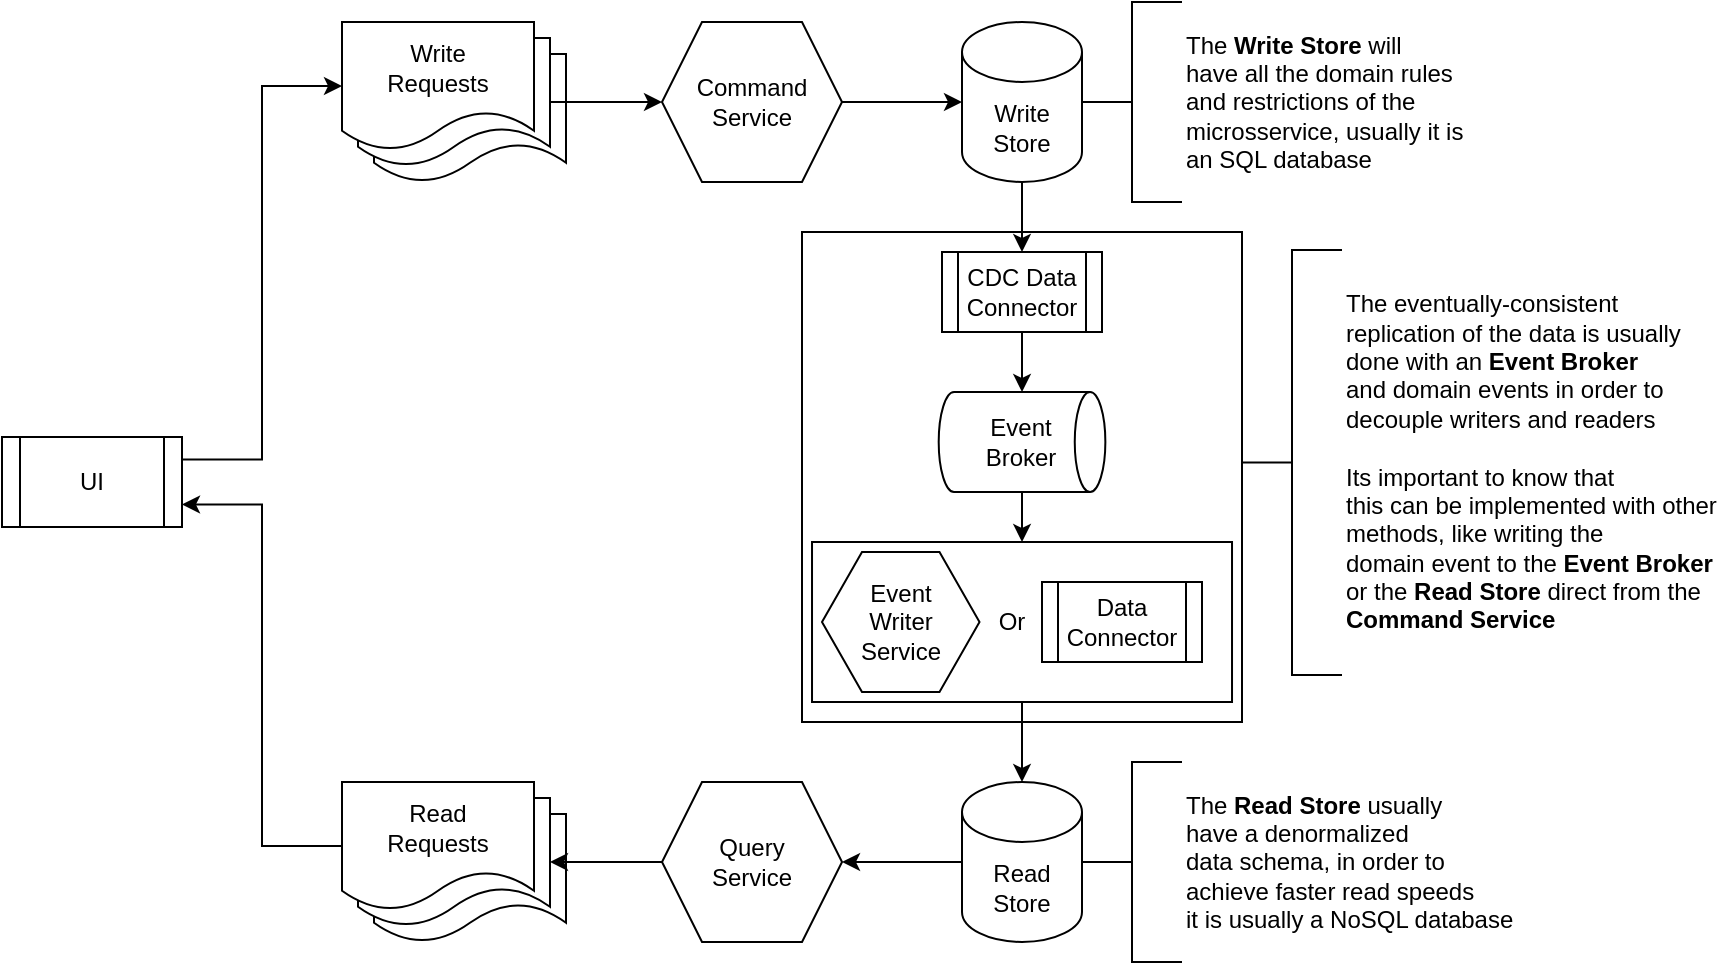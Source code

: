<mxfile version="26.0.16">
  <diagram name="Página-1" id="iXBdhMipkKWt18RTb30N">
    <mxGraphModel dx="1816" dy="592" grid="1" gridSize="10" guides="1" tooltips="1" connect="1" arrows="1" fold="1" page="1" pageScale="1" pageWidth="827" pageHeight="1169" math="0" shadow="0">
      <root>
        <mxCell id="0" />
        <mxCell id="1" parent="0" />
        <mxCell id="64oIZOmRjAoWF6rGGt8s-42" value="" style="rounded=0;whiteSpace=wrap;html=1;" vertex="1" parent="1">
          <mxGeometry x="350" y="125" width="220" height="245" as="geometry" />
        </mxCell>
        <mxCell id="64oIZOmRjAoWF6rGGt8s-6" value="Command&lt;div&gt;Service&lt;/div&gt;" style="shape=hexagon;perimeter=hexagonPerimeter2;whiteSpace=wrap;html=1;fixedSize=1;" vertex="1" parent="1">
          <mxGeometry x="280" y="20" width="90" height="80" as="geometry" />
        </mxCell>
        <mxCell id="64oIZOmRjAoWF6rGGt8s-20" style="edgeStyle=orthogonalEdgeStyle;rounded=0;orthogonalLoop=1;jettySize=auto;html=1;exitX=0.5;exitY=1;exitDx=0;exitDy=0;exitPerimeter=0;entryX=0.5;entryY=0;entryDx=0;entryDy=0;" edge="1" parent="1" source="64oIZOmRjAoWF6rGGt8s-8" target="64oIZOmRjAoWF6rGGt8s-19">
          <mxGeometry relative="1" as="geometry" />
        </mxCell>
        <mxCell id="64oIZOmRjAoWF6rGGt8s-8" value="Write&lt;div&gt;Store&lt;/div&gt;" style="shape=cylinder3;whiteSpace=wrap;html=1;boundedLbl=1;backgroundOutline=1;size=15;" vertex="1" parent="1">
          <mxGeometry x="430" y="20" width="60" height="80" as="geometry" />
        </mxCell>
        <mxCell id="64oIZOmRjAoWF6rGGt8s-9" value="The &lt;b&gt;Write Store&lt;/b&gt;&lt;span style=&quot;background-color: transparent; color: light-dark(rgb(0, 0, 0), rgb(255, 255, 255));&quot;&gt;&amp;nbsp;will&lt;/span&gt;&lt;div&gt;&lt;span style=&quot;background-color: transparent; color: light-dark(rgb(0, 0, 0), rgb(255, 255, 255));&quot;&gt;have&amp;nbsp;&lt;/span&gt;&lt;span style=&quot;background-color: transparent; color: light-dark(rgb(0, 0, 0), rgb(255, 255, 255));&quot;&gt;all the domain rules&lt;/span&gt;&lt;/div&gt;&lt;div&gt;&lt;span style=&quot;background-color: transparent; color: light-dark(rgb(0, 0, 0), rgb(255, 255, 255));&quot;&gt;and restrictions of the&lt;/span&gt;&lt;/div&gt;&lt;div&gt;&lt;span style=&quot;background-color: transparent; color: light-dark(rgb(0, 0, 0), rgb(255, 255, 255));&quot;&gt;microsservice, usually it is&lt;/span&gt;&lt;/div&gt;&lt;div&gt;&lt;span style=&quot;background-color: transparent; color: light-dark(rgb(0, 0, 0), rgb(255, 255, 255));&quot;&gt;an SQL database&lt;/span&gt;&lt;/div&gt;" style="strokeWidth=1;html=1;shape=mxgraph.flowchart.annotation_2;align=left;labelPosition=right;pointerEvents=1;" vertex="1" parent="1">
          <mxGeometry x="490" y="10" width="50" height="100" as="geometry" />
        </mxCell>
        <mxCell id="64oIZOmRjAoWF6rGGt8s-10" style="edgeStyle=orthogonalEdgeStyle;rounded=0;orthogonalLoop=1;jettySize=auto;html=1;exitX=1;exitY=0.5;exitDx=0;exitDy=0;entryX=0;entryY=0.5;entryDx=0;entryDy=0;entryPerimeter=0;" edge="1" parent="1" source="64oIZOmRjAoWF6rGGt8s-6" target="64oIZOmRjAoWF6rGGt8s-8">
          <mxGeometry relative="1" as="geometry" />
        </mxCell>
        <mxCell id="64oIZOmRjAoWF6rGGt8s-15" value="" style="group" vertex="1" connectable="0" parent="1">
          <mxGeometry x="120" y="20" width="112" height="80" as="geometry" />
        </mxCell>
        <mxCell id="64oIZOmRjAoWF6rGGt8s-4" value="" style="shape=document;whiteSpace=wrap;html=1;boundedLbl=1;" vertex="1" parent="64oIZOmRjAoWF6rGGt8s-15">
          <mxGeometry x="16" y="16" width="96" height="64" as="geometry" />
        </mxCell>
        <mxCell id="64oIZOmRjAoWF6rGGt8s-3" value="" style="shape=document;whiteSpace=wrap;html=1;boundedLbl=1;" vertex="1" parent="64oIZOmRjAoWF6rGGt8s-15">
          <mxGeometry x="8" y="8" width="96" height="64" as="geometry" />
        </mxCell>
        <mxCell id="64oIZOmRjAoWF6rGGt8s-2" value="Write&lt;div&gt;&lt;span style=&quot;background-color: transparent; color: light-dark(rgb(0, 0, 0), rgb(255, 255, 255));&quot;&gt;Requests&lt;/span&gt;&lt;/div&gt;" style="shape=document;whiteSpace=wrap;html=1;boundedLbl=1;" vertex="1" parent="64oIZOmRjAoWF6rGGt8s-15">
          <mxGeometry width="96" height="64" as="geometry" />
        </mxCell>
        <mxCell id="64oIZOmRjAoWF6rGGt8s-18" style="edgeStyle=orthogonalEdgeStyle;rounded=0;orthogonalLoop=1;jettySize=auto;html=1;exitX=1;exitY=0.5;exitDx=0;exitDy=0;entryX=0;entryY=0.5;entryDx=0;entryDy=0;" edge="1" parent="1" source="64oIZOmRjAoWF6rGGt8s-3" target="64oIZOmRjAoWF6rGGt8s-6">
          <mxGeometry relative="1" as="geometry" />
        </mxCell>
        <mxCell id="64oIZOmRjAoWF6rGGt8s-19" value="CDC Data&lt;div&gt;Connector&lt;/div&gt;" style="shape=process;whiteSpace=wrap;html=1;backgroundOutline=1;" vertex="1" parent="1">
          <mxGeometry x="420" y="135" width="80" height="40" as="geometry" />
        </mxCell>
        <mxCell id="64oIZOmRjAoWF6rGGt8s-40" style="edgeStyle=orthogonalEdgeStyle;rounded=0;orthogonalLoop=1;jettySize=auto;html=1;exitX=0.5;exitY=1;exitDx=0;exitDy=0;exitPerimeter=0;entryX=0.5;entryY=0;entryDx=0;entryDy=0;" edge="1" parent="1" source="64oIZOmRjAoWF6rGGt8s-21" target="64oIZOmRjAoWF6rGGt8s-48">
          <mxGeometry relative="1" as="geometry">
            <mxPoint x="460.01" y="285.0" as="targetPoint" />
          </mxGeometry>
        </mxCell>
        <mxCell id="64oIZOmRjAoWF6rGGt8s-21" value="Event&lt;div&gt;Broker&lt;/div&gt;" style="strokeWidth=1;html=1;shape=mxgraph.flowchart.direct_data;whiteSpace=wrap;" vertex="1" parent="1">
          <mxGeometry x="418.35" y="205" width="83.33" height="50" as="geometry" />
        </mxCell>
        <mxCell id="64oIZOmRjAoWF6rGGt8s-31" style="edgeStyle=orthogonalEdgeStyle;rounded=0;orthogonalLoop=1;jettySize=auto;html=1;exitX=0;exitY=0.5;exitDx=0;exitDy=0;exitPerimeter=0;entryX=1;entryY=0.5;entryDx=0;entryDy=0;" edge="1" parent="1" source="64oIZOmRjAoWF6rGGt8s-25" target="64oIZOmRjAoWF6rGGt8s-30">
          <mxGeometry relative="1" as="geometry" />
        </mxCell>
        <mxCell id="64oIZOmRjAoWF6rGGt8s-25" value="Read&lt;div&gt;Store&lt;/div&gt;" style="shape=cylinder3;whiteSpace=wrap;html=1;boundedLbl=1;backgroundOutline=1;size=15;" vertex="1" parent="1">
          <mxGeometry x="430" y="400" width="60" height="80" as="geometry" />
        </mxCell>
        <mxCell id="64oIZOmRjAoWF6rGGt8s-29" style="edgeStyle=orthogonalEdgeStyle;rounded=0;orthogonalLoop=1;jettySize=auto;html=1;exitX=0.5;exitY=1;exitDx=0;exitDy=0;entryX=0.5;entryY=0;entryDx=0;entryDy=0;entryPerimeter=0;" edge="1" parent="1" source="64oIZOmRjAoWF6rGGt8s-48" target="64oIZOmRjAoWF6rGGt8s-25">
          <mxGeometry relative="1" as="geometry">
            <mxPoint x="460.01" y="365.0" as="sourcePoint" />
          </mxGeometry>
        </mxCell>
        <mxCell id="64oIZOmRjAoWF6rGGt8s-30" value="Query&lt;div&gt;Service&lt;/div&gt;" style="shape=hexagon;perimeter=hexagonPerimeter2;whiteSpace=wrap;html=1;fixedSize=1;" vertex="1" parent="1">
          <mxGeometry x="280.01" y="400" width="90" height="80" as="geometry" />
        </mxCell>
        <mxCell id="64oIZOmRjAoWF6rGGt8s-32" value="" style="group" vertex="1" connectable="0" parent="1">
          <mxGeometry x="120" y="400" width="112" height="80" as="geometry" />
        </mxCell>
        <mxCell id="64oIZOmRjAoWF6rGGt8s-33" value="" style="shape=document;whiteSpace=wrap;html=1;boundedLbl=1;" vertex="1" parent="64oIZOmRjAoWF6rGGt8s-32">
          <mxGeometry x="16" y="16" width="96" height="64" as="geometry" />
        </mxCell>
        <mxCell id="64oIZOmRjAoWF6rGGt8s-34" value="" style="shape=document;whiteSpace=wrap;html=1;boundedLbl=1;" vertex="1" parent="64oIZOmRjAoWF6rGGt8s-32">
          <mxGeometry x="8" y="8" width="96" height="64" as="geometry" />
        </mxCell>
        <mxCell id="64oIZOmRjAoWF6rGGt8s-35" value="Read&lt;div&gt;&lt;span style=&quot;background-color: transparent; color: light-dark(rgb(0, 0, 0), rgb(255, 255, 255));&quot;&gt;Requests&lt;/span&gt;&lt;/div&gt;" style="shape=document;whiteSpace=wrap;html=1;boundedLbl=1;" vertex="1" parent="64oIZOmRjAoWF6rGGt8s-32">
          <mxGeometry width="96" height="64" as="geometry" />
        </mxCell>
        <mxCell id="64oIZOmRjAoWF6rGGt8s-39" style="edgeStyle=orthogonalEdgeStyle;rounded=0;orthogonalLoop=1;jettySize=auto;html=1;exitX=0.5;exitY=1;exitDx=0;exitDy=0;entryX=0.5;entryY=0;entryDx=0;entryDy=0;entryPerimeter=0;" edge="1" parent="1" source="64oIZOmRjAoWF6rGGt8s-19" target="64oIZOmRjAoWF6rGGt8s-21">
          <mxGeometry relative="1" as="geometry" />
        </mxCell>
        <mxCell id="64oIZOmRjAoWF6rGGt8s-41" value="The &lt;b&gt;Read Store&lt;/b&gt;&lt;span style=&quot;background-color: transparent; color: light-dark(rgb(0, 0, 0), rgb(255, 255, 255));&quot;&gt;&amp;nbsp;usually&lt;/span&gt;&lt;div&gt;&lt;span style=&quot;background-color: transparent; color: light-dark(rgb(0, 0, 0), rgb(255, 255, 255));&quot;&gt;have a denormalized&lt;/span&gt;&lt;/div&gt;&lt;div&gt;&lt;span style=&quot;background-color: transparent; color: light-dark(rgb(0, 0, 0), rgb(255, 255, 255));&quot;&gt;data schema, in order to&lt;/span&gt;&lt;/div&gt;&lt;div&gt;&lt;span style=&quot;background-color: transparent; color: light-dark(rgb(0, 0, 0), rgb(255, 255, 255));&quot;&gt;achieve faster read speeds&lt;/span&gt;&lt;/div&gt;&lt;div&gt;&lt;span style=&quot;background-color: transparent; color: light-dark(rgb(0, 0, 0), rgb(255, 255, 255));&quot;&gt;it is usually a NoSQL database&lt;/span&gt;&lt;/div&gt;" style="strokeWidth=1;html=1;shape=mxgraph.flowchart.annotation_2;align=left;labelPosition=right;pointerEvents=1;" vertex="1" parent="1">
          <mxGeometry x="490" y="390" width="50" height="100" as="geometry" />
        </mxCell>
        <mxCell id="64oIZOmRjAoWF6rGGt8s-43" value="The eventually-consistent&lt;div&gt;replication of the data is&amp;nbsp;&lt;span style=&quot;background-color: transparent; color: light-dark(rgb(0, 0, 0), rgb(255, 255, 255));&quot;&gt;usually&lt;/span&gt;&lt;/div&gt;&lt;div&gt;&lt;span style=&quot;background-color: transparent; color: light-dark(rgb(0, 0, 0), rgb(255, 255, 255));&quot;&gt;done with an &lt;/span&gt;&lt;b style=&quot;background-color: transparent; color: light-dark(rgb(0, 0, 0), rgb(255, 255, 255));&quot;&gt;Event Broker&lt;/b&gt;&lt;/div&gt;&lt;div&gt;&lt;span style=&quot;background-color: transparent; color: light-dark(rgb(0, 0, 0), rgb(255, 255, 255));&quot;&gt;and domain events in&amp;nbsp;&lt;/span&gt;&lt;span style=&quot;background-color: transparent; color: light-dark(rgb(0, 0, 0), rgb(255, 255, 255));&quot;&gt;order to&lt;/span&gt;&lt;/div&gt;&lt;div&gt;&lt;span style=&quot;background-color: transparent; color: light-dark(rgb(0, 0, 0), rgb(255, 255, 255));&quot;&gt;decouple&amp;nbsp;&lt;/span&gt;&lt;span style=&quot;background-color: transparent; color: light-dark(rgb(0, 0, 0), rgb(255, 255, 255));&quot;&gt;writers and&amp;nbsp;&lt;/span&gt;&lt;span style=&quot;background-color: transparent; color: light-dark(rgb(0, 0, 0), rgb(255, 255, 255));&quot;&gt;readers&lt;/span&gt;&lt;/div&gt;&lt;div&gt;&lt;span style=&quot;background-color: transparent; color: light-dark(rgb(0, 0, 0), rgb(255, 255, 255));&quot;&gt;&lt;br&gt;&lt;/span&gt;&lt;/div&gt;&lt;div&gt;&lt;span style=&quot;background-color: transparent; color: light-dark(rgb(0, 0, 0), rgb(255, 255, 255));&quot;&gt;Its important to know that&lt;/span&gt;&lt;/div&gt;&lt;div&gt;&lt;span style=&quot;background-color: transparent; color: light-dark(rgb(0, 0, 0), rgb(255, 255, 255));&quot;&gt;this can be implemented with other&lt;/span&gt;&lt;/div&gt;&lt;div&gt;&lt;span style=&quot;background-color: transparent; color: light-dark(rgb(0, 0, 0), rgb(255, 255, 255));&quot;&gt;methods, like writing the&lt;/span&gt;&lt;/div&gt;&lt;div&gt;&lt;span style=&quot;background-color: transparent; color: light-dark(rgb(0, 0, 0), rgb(255, 255, 255));&quot;&gt;domain event&amp;nbsp;&lt;/span&gt;&lt;span style=&quot;background-color: transparent; color: light-dark(rgb(0, 0, 0), rgb(255, 255, 255));&quot;&gt;to the&amp;nbsp;&lt;/span&gt;&lt;b style=&quot;background-color: transparent; color: light-dark(rgb(0, 0, 0), rgb(255, 255, 255));&quot;&gt;Event Broker&lt;/b&gt;&lt;/div&gt;&lt;div&gt;&lt;span style=&quot;background-color: transparent; color: light-dark(rgb(0, 0, 0), rgb(255, 255, 255));&quot;&gt;or the &lt;/span&gt;&lt;b style=&quot;background-color: transparent; color: light-dark(rgb(0, 0, 0), rgb(255, 255, 255));&quot;&gt;Read Store&amp;nbsp;&lt;/b&gt;&lt;span style=&quot;background-color: transparent; color: light-dark(rgb(0, 0, 0), rgb(255, 255, 255));&quot;&gt;direct&lt;/span&gt;&lt;span style=&quot;background-color: transparent; color: light-dark(rgb(0, 0, 0), rgb(255, 255, 255));&quot;&gt;&amp;nbsp;&lt;/span&gt;&lt;span style=&quot;background-color: transparent; color: light-dark(rgb(0, 0, 0), rgb(255, 255, 255));&quot;&gt;from the&lt;/span&gt;&lt;/div&gt;&lt;div&gt;&lt;b style=&quot;background-color: transparent; color: light-dark(rgb(0, 0, 0), rgb(255, 255, 255));&quot;&gt;Command Service&lt;/b&gt;&lt;/div&gt;" style="strokeWidth=1;html=1;shape=mxgraph.flowchart.annotation_2;align=left;labelPosition=right;pointerEvents=1;" vertex="1" parent="1">
          <mxGeometry x="570" y="134" width="50" height="212.5" as="geometry" />
        </mxCell>
        <mxCell id="64oIZOmRjAoWF6rGGt8s-47" style="edgeStyle=orthogonalEdgeStyle;rounded=0;orthogonalLoop=1;jettySize=auto;html=1;exitX=1;exitY=0.25;exitDx=0;exitDy=0;entryX=0;entryY=0.5;entryDx=0;entryDy=0;" edge="1" parent="1" source="64oIZOmRjAoWF6rGGt8s-45" target="64oIZOmRjAoWF6rGGt8s-2">
          <mxGeometry relative="1" as="geometry" />
        </mxCell>
        <mxCell id="64oIZOmRjAoWF6rGGt8s-45" value="UI" style="shape=process;whiteSpace=wrap;html=1;backgroundOutline=1;" vertex="1" parent="1">
          <mxGeometry x="-50" y="227.5" width="90" height="45" as="geometry" />
        </mxCell>
        <mxCell id="64oIZOmRjAoWF6rGGt8s-46" style="edgeStyle=orthogonalEdgeStyle;rounded=0;orthogonalLoop=1;jettySize=auto;html=1;exitX=0;exitY=0.5;exitDx=0;exitDy=0;entryX=1;entryY=0.75;entryDx=0;entryDy=0;" edge="1" parent="1" source="64oIZOmRjAoWF6rGGt8s-35" target="64oIZOmRjAoWF6rGGt8s-45">
          <mxGeometry relative="1" as="geometry" />
        </mxCell>
        <mxCell id="64oIZOmRjAoWF6rGGt8s-36" style="edgeStyle=orthogonalEdgeStyle;rounded=0;orthogonalLoop=1;jettySize=auto;html=1;exitX=0;exitY=0.5;exitDx=0;exitDy=0;entryX=1;entryY=0.5;entryDx=0;entryDy=0;" edge="1" parent="1" source="64oIZOmRjAoWF6rGGt8s-30" target="64oIZOmRjAoWF6rGGt8s-34">
          <mxGeometry relative="1" as="geometry" />
        </mxCell>
        <mxCell id="64oIZOmRjAoWF6rGGt8s-48" value="" style="rounded=0;whiteSpace=wrap;html=1;" vertex="1" parent="1">
          <mxGeometry x="355.01" y="280" width="210" height="80" as="geometry" />
        </mxCell>
        <mxCell id="64oIZOmRjAoWF6rGGt8s-50" value="Event&lt;div&gt;Writer&lt;br&gt;&lt;div&gt;Service&lt;/div&gt;&lt;/div&gt;" style="shape=hexagon;perimeter=hexagonPerimeter2;whiteSpace=wrap;html=1;fixedSize=1;" vertex="1" parent="1">
          <mxGeometry x="360" y="285" width="78.75" height="70" as="geometry" />
        </mxCell>
        <mxCell id="64oIZOmRjAoWF6rGGt8s-51" value="Data&lt;div&gt;Connector&lt;/div&gt;" style="shape=process;whiteSpace=wrap;html=1;backgroundOutline=1;" vertex="1" parent="1">
          <mxGeometry x="470" y="300" width="80" height="40" as="geometry" />
        </mxCell>
        <mxCell id="64oIZOmRjAoWF6rGGt8s-52" value="Or" style="text;html=1;align=center;verticalAlign=middle;whiteSpace=wrap;rounded=0;" vertex="1" parent="1">
          <mxGeometry x="425" y="305" width="60" height="30" as="geometry" />
        </mxCell>
      </root>
    </mxGraphModel>
  </diagram>
</mxfile>
